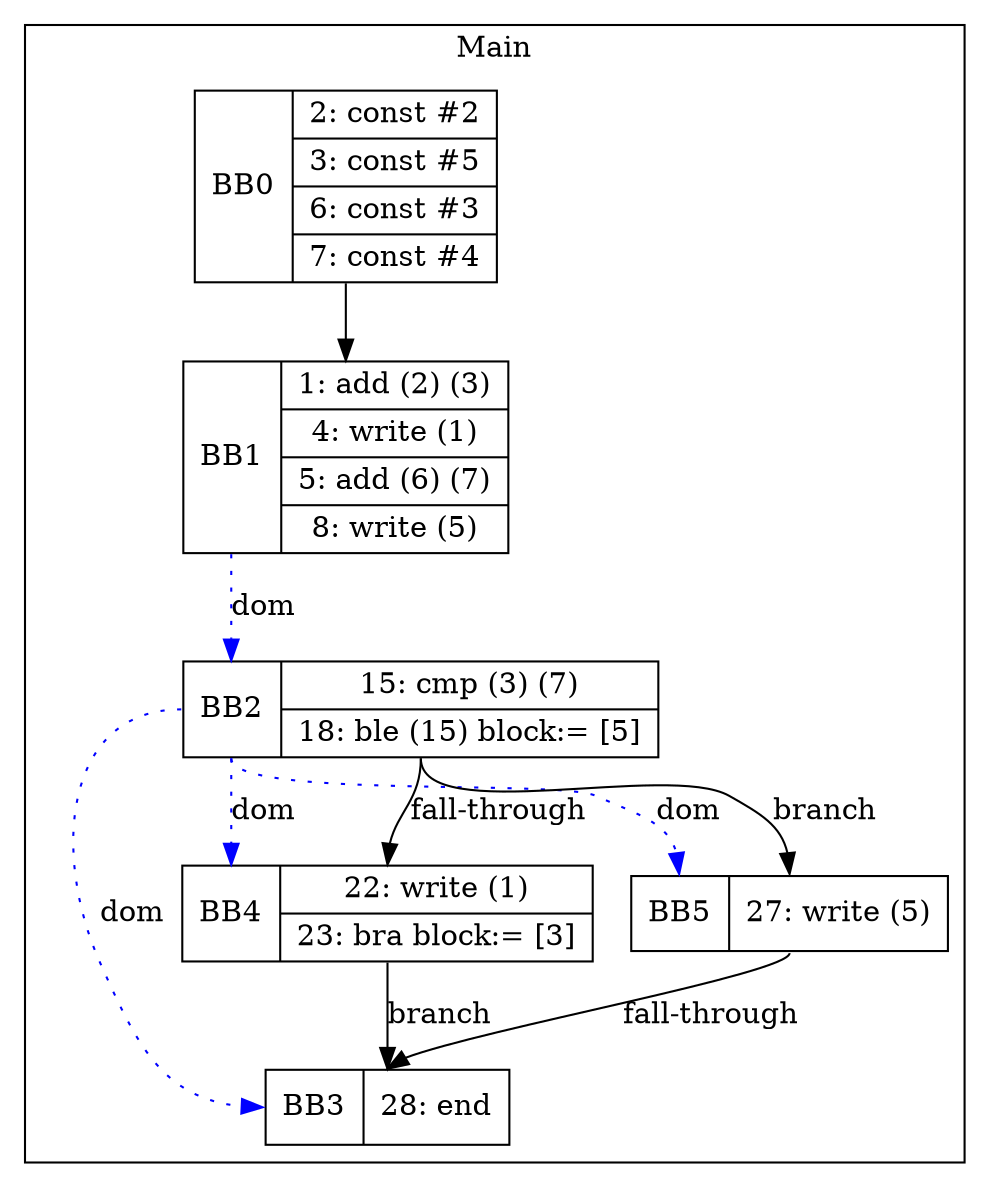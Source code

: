 digraph G {
node [shape=record];
subgraph cluster_main{
label = "Main";
BB0 [shape=record, label="<b>BB0|{2: const #2|3: const #5|6: const #3|7: const #4}"];
BB1 [shape=record, label="<b>BB1|{1: add (2) (3)|4: write (1)|5: add (6) (7)|8: write (5)}"];
BB2 [shape=record, label="<b>BB2|{15: cmp (3) (7)|18: ble (15) block:= [5]}"];
BB3 [shape=record, label="<b>BB3|{28: end}"];
BB4 [shape=record, label="<b>BB4|{22: write (1)|23: bra block:= [3]}"];
BB5 [shape=record, label="<b>BB5|{27: write (5)}"];
}
BB0:s -> BB1:n ;
BB2:b -> BB3:b [color=blue, style=dotted, label="dom"];
BB2:b -> BB4:b [color=blue, style=dotted, label="dom"];
BB1:b -> BB2:b [color=blue, style=dotted, label="dom"];
BB2:b -> BB5:b [color=blue, style=dotted, label="dom"];
BB2:s -> BB5:n [label="branch"];
BB4:s -> BB3:n [label="branch"];
BB5:s -> BB3:n [label="fall-through"];
BB2:s -> BB4:n [label="fall-through"];
}
